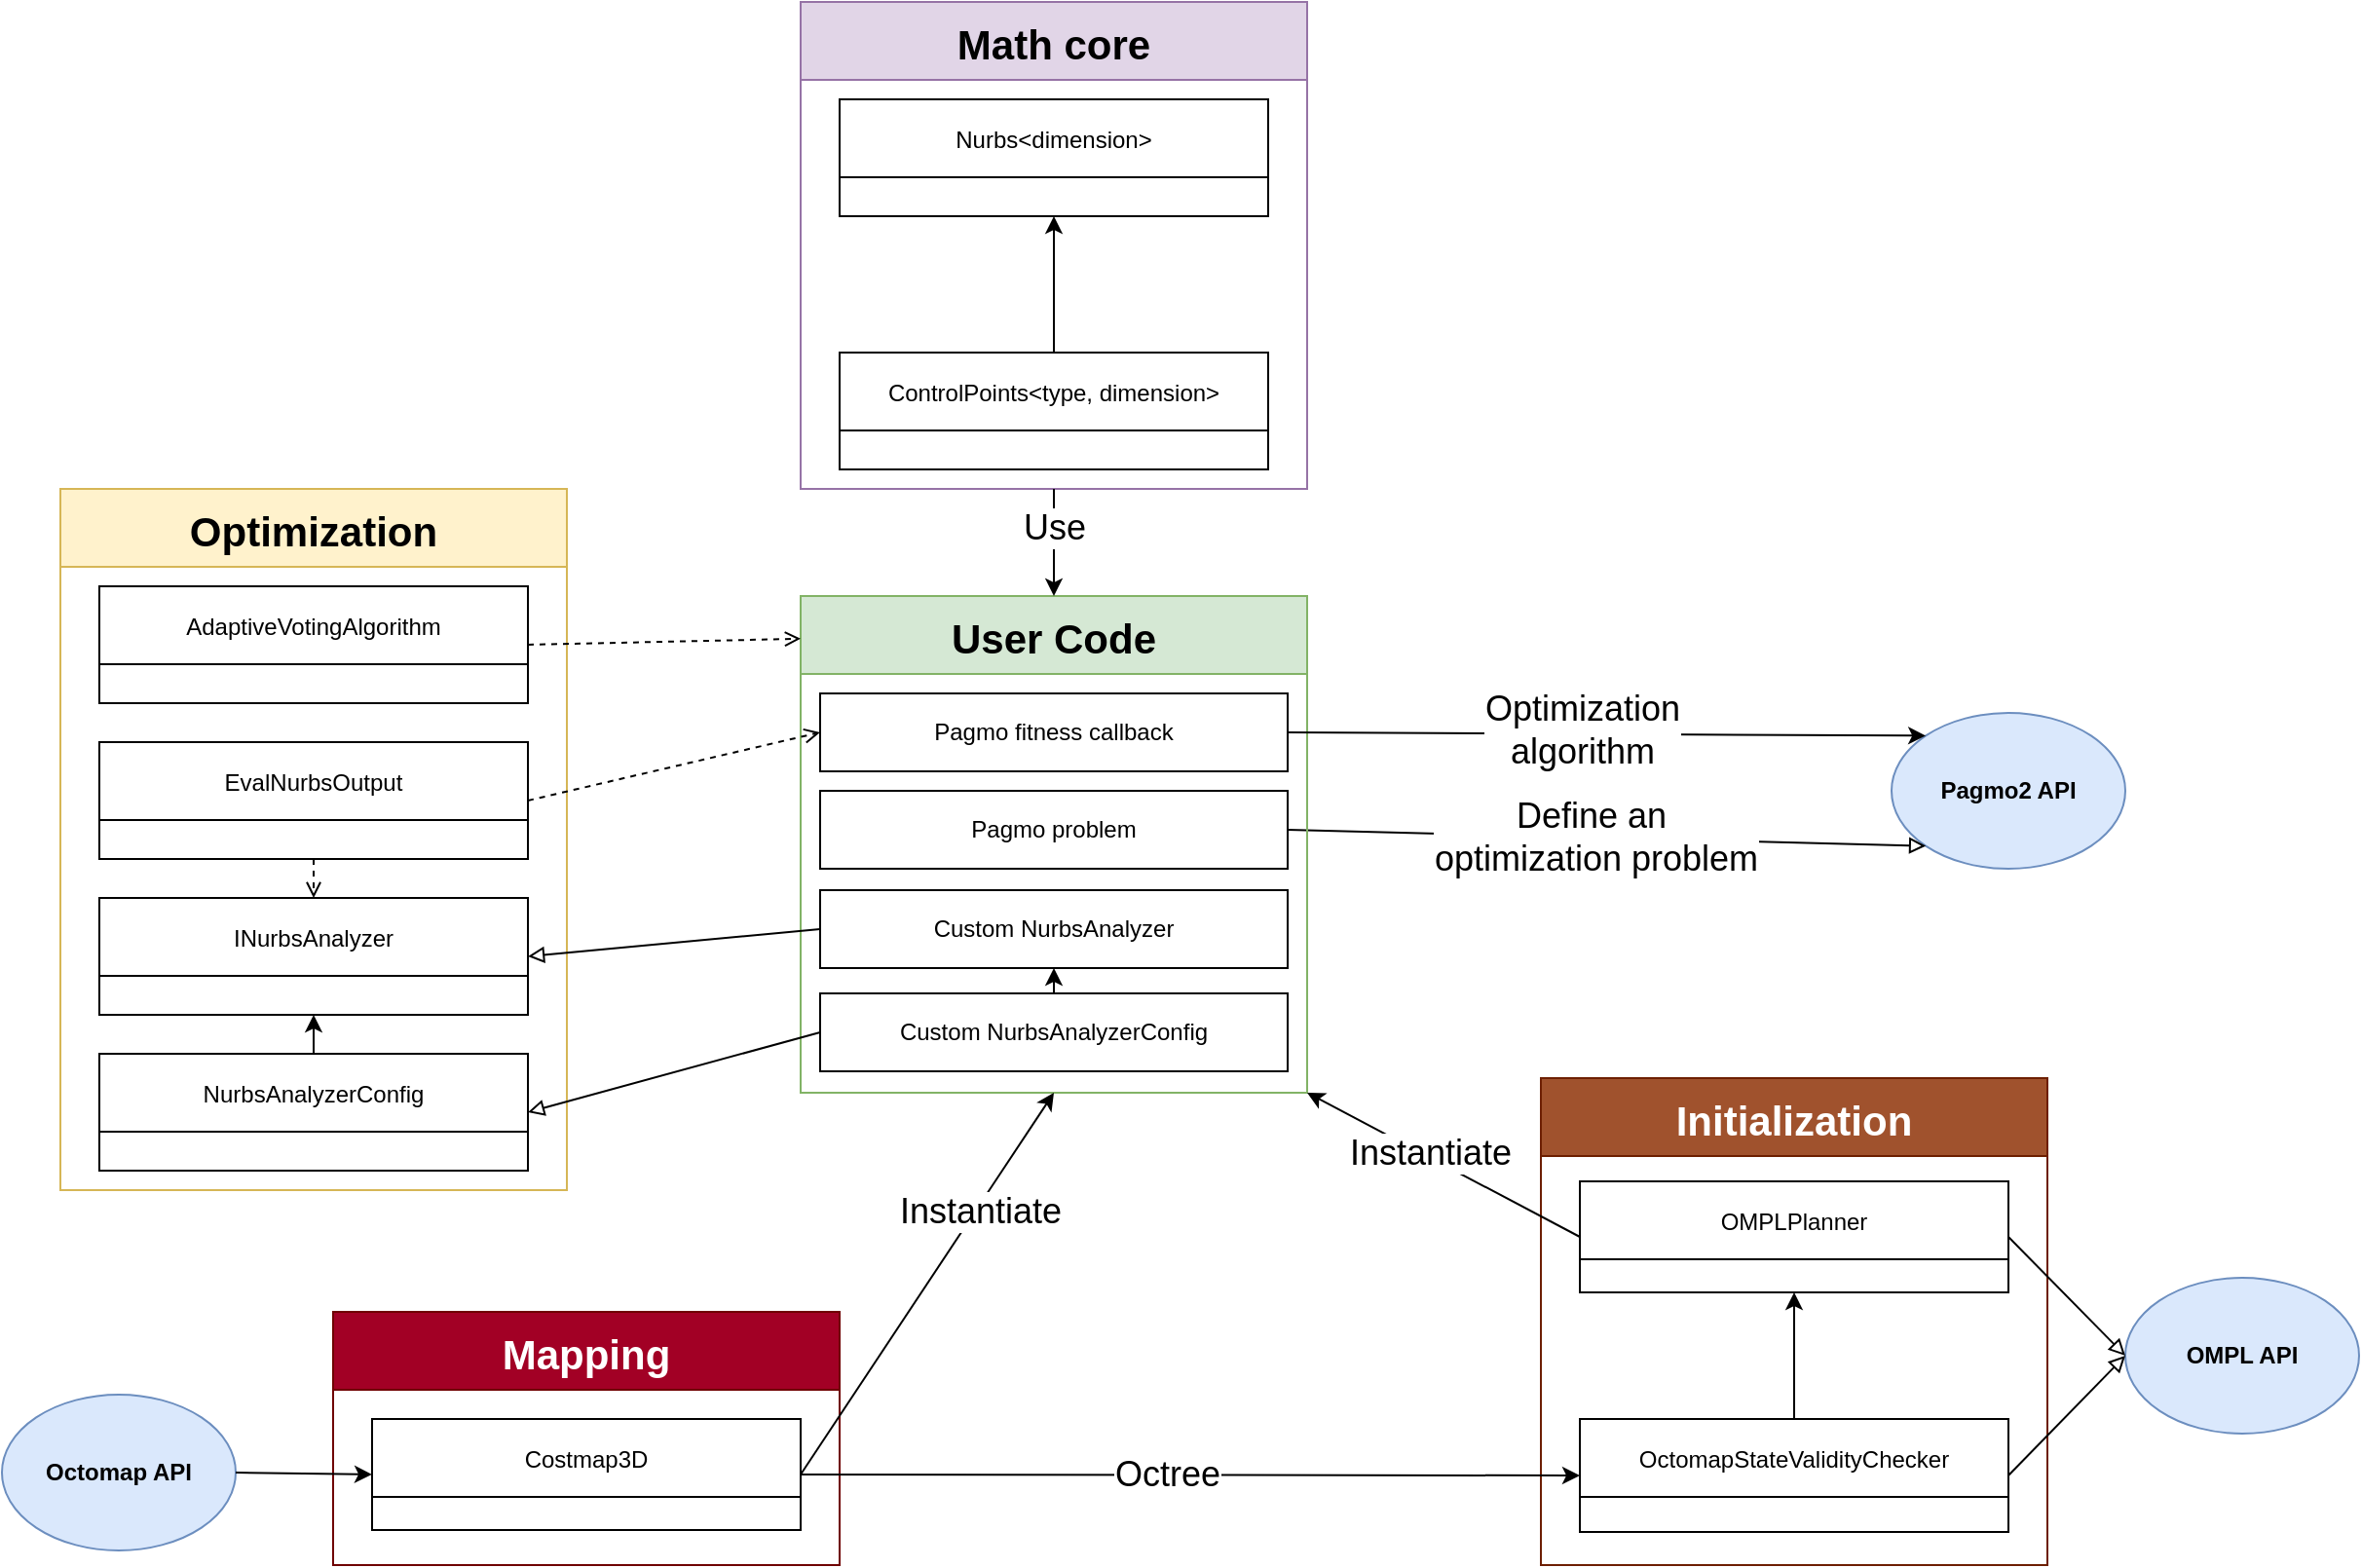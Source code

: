 <mxfile version="27.0.1">
  <diagram name="Library Architecture" id="0Xyvd6zJ-PHLDNkGXROd">
    <mxGraphModel dx="2253" dy="1912" grid="1" gridSize="10" guides="1" tooltips="1" connect="1" arrows="1" fold="1" page="1" pageScale="1" pageWidth="827" pageHeight="1169" math="0" shadow="0">
      <root>
        <mxCell id="0" />
        <mxCell id="1" parent="0" />
        <mxCell id="j7_V35aS26TXLF-8v5MK-1" value="Math core" style="shape=swimlane;fillColor=#e1d5e7;strokeColor=#9673a6;fontStyle=1;fontSize=21;" parent="1" vertex="1">
          <mxGeometry x="330" y="-70" width="260" height="250" as="geometry" />
        </mxCell>
        <mxCell id="j7_V35aS26TXLF-8v5MK-5" value="Nurbs&lt;dimension&gt;" style="shape=swimlane;" parent="j7_V35aS26TXLF-8v5MK-1" vertex="1">
          <mxGeometry x="20" y="50" width="220" height="60" as="geometry" />
        </mxCell>
        <mxCell id="j7_V35aS26TXLF-8v5MK-6" value="ControlPoints&lt;type, dimension&gt;" style="shape=swimlane;" parent="j7_V35aS26TXLF-8v5MK-1" vertex="1">
          <mxGeometry x="20" y="180" width="220" height="60" as="geometry" />
        </mxCell>
        <mxCell id="ZzqqokksarxMRDODuoEo-16" value="" style="endArrow=classic;html=1;rounded=0;exitX=0.5;exitY=0;exitDx=0;exitDy=0;entryX=0.5;entryY=1;entryDx=0;entryDy=0;" edge="1" parent="j7_V35aS26TXLF-8v5MK-1" source="j7_V35aS26TXLF-8v5MK-6" target="j7_V35aS26TXLF-8v5MK-5">
          <mxGeometry width="50" height="50" relative="1" as="geometry">
            <mxPoint x="160" y="565" as="sourcePoint" />
            <mxPoint x="160" y="500" as="targetPoint" />
          </mxGeometry>
        </mxCell>
        <mxCell id="ZzqqokksarxMRDODuoEo-2" value="Initialization" style="shape=swimlane;fillColor=#a0522d;fontColor=#ffffff;strokeColor=#6D1F00;fontStyle=1;fontSize=21;" vertex="1" parent="1">
          <mxGeometry x="710" y="482.5" width="260" height="250" as="geometry" />
        </mxCell>
        <mxCell id="ZzqqokksarxMRDODuoEo-4" value="OMPLPlanner" style="shape=swimlane;" vertex="1" parent="ZzqqokksarxMRDODuoEo-2">
          <mxGeometry x="20" y="53" width="220" height="57" as="geometry" />
        </mxCell>
        <mxCell id="ZzqqokksarxMRDODuoEo-5" value="OctomapStateValidityChecker" style="shape=swimlane;" vertex="1" parent="ZzqqokksarxMRDODuoEo-2">
          <mxGeometry x="20" y="175" width="220" height="58" as="geometry" />
        </mxCell>
        <mxCell id="ZzqqokksarxMRDODuoEo-6" value="" style="endArrow=classic;html=1;rounded=0;exitX=0.5;exitY=0;exitDx=0;exitDy=0;entryX=0.5;entryY=1;entryDx=0;entryDy=0;" edge="1" parent="ZzqqokksarxMRDODuoEo-2" source="ZzqqokksarxMRDODuoEo-5" target="ZzqqokksarxMRDODuoEo-4">
          <mxGeometry width="50" height="50" relative="1" as="geometry">
            <mxPoint x="130" y="160" as="sourcePoint" />
            <mxPoint x="180" y="110" as="targetPoint" />
          </mxGeometry>
        </mxCell>
        <mxCell id="ZzqqokksarxMRDODuoEo-3" value="OMPL API" style="ellipse;whiteSpace=wrap;html=1;fillColor=#dae8fc;strokeColor=#6c8ebf;fontStyle=1" vertex="1" parent="1">
          <mxGeometry x="1010" y="585" width="120" height="80" as="geometry" />
        </mxCell>
        <mxCell id="ZzqqokksarxMRDODuoEo-7" value="" style="endArrow=block;html=1;rounded=0;endFill=0;entryX=0;entryY=0.5;entryDx=0;entryDy=0;exitX=1;exitY=0.5;exitDx=0;exitDy=0;" edge="1" parent="1" source="ZzqqokksarxMRDODuoEo-4" target="ZzqqokksarxMRDODuoEo-3">
          <mxGeometry width="50" height="50" relative="1" as="geometry">
            <mxPoint x="390" y="410" as="sourcePoint" />
            <mxPoint x="440" y="360" as="targetPoint" />
          </mxGeometry>
        </mxCell>
        <mxCell id="ZzqqokksarxMRDODuoEo-8" value="" style="endArrow=block;html=1;rounded=0;endFill=0;entryX=0;entryY=0.5;entryDx=0;entryDy=0;exitX=1;exitY=0.5;exitDx=0;exitDy=0;" edge="1" parent="1" source="ZzqqokksarxMRDODuoEo-5" target="ZzqqokksarxMRDODuoEo-3">
          <mxGeometry width="50" height="50" relative="1" as="geometry">
            <mxPoint x="60" y="503" as="sourcePoint" />
            <mxPoint x="-40" y="545" as="targetPoint" />
          </mxGeometry>
        </mxCell>
        <mxCell id="ZzqqokksarxMRDODuoEo-9" value="Octomap API" style="ellipse;whiteSpace=wrap;html=1;fillColor=#dae8fc;strokeColor=#6c8ebf;fontStyle=1" vertex="1" parent="1">
          <mxGeometry x="-80" y="645" width="120" height="80" as="geometry" />
        </mxCell>
        <mxCell id="ZzqqokksarxMRDODuoEo-11" value="Pagmo2 API" style="ellipse;whiteSpace=wrap;html=1;fillColor=#dae8fc;strokeColor=#6c8ebf;fontStyle=1" vertex="1" parent="1">
          <mxGeometry x="890" y="295" width="120" height="80" as="geometry" />
        </mxCell>
        <mxCell id="ZzqqokksarxMRDODuoEo-15" value="" style="endArrow=block;html=1;rounded=0;endFill=0;entryX=0;entryY=1;entryDx=0;entryDy=0;exitX=1;exitY=0.5;exitDx=0;exitDy=0;" edge="1" parent="1" source="ZzqqokksarxMRDODuoEo-45" target="ZzqqokksarxMRDODuoEo-11">
          <mxGeometry width="50" height="50" relative="1" as="geometry">
            <mxPoint x="820" y="340" as="sourcePoint" />
            <mxPoint x="800" y="472" as="targetPoint" />
          </mxGeometry>
        </mxCell>
        <mxCell id="ZzqqokksarxMRDODuoEo-18" value="Define an&amp;nbsp;&lt;div&gt;optimization problem&lt;/div&gt;" style="edgeLabel;html=1;align=center;verticalAlign=middle;resizable=0;points=[];fontSize=18;" vertex="1" connectable="0" parent="ZzqqokksarxMRDODuoEo-15">
          <mxGeometry x="-0.136" y="4" relative="1" as="geometry">
            <mxPoint x="16" y="4" as="offset" />
          </mxGeometry>
        </mxCell>
        <mxCell id="ZzqqokksarxMRDODuoEo-27" value="User Code" style="shape=swimlane;fillColor=#d5e8d4;strokeColor=#82b366;fontStyle=1;fontSize=21;" vertex="1" parent="1">
          <mxGeometry x="330" y="235" width="260" height="255" as="geometry" />
        </mxCell>
        <mxCell id="ZzqqokksarxMRDODuoEo-31" value="Pagmo fitness callback" style="rounded=0;whiteSpace=wrap;html=1;" vertex="1" parent="ZzqqokksarxMRDODuoEo-27">
          <mxGeometry x="10" y="50" width="240" height="40" as="geometry" />
        </mxCell>
        <mxCell id="ZzqqokksarxMRDODuoEo-33" value="Custom NurbsAnalyzer" style="rounded=0;whiteSpace=wrap;html=1;" vertex="1" parent="ZzqqokksarxMRDODuoEo-27">
          <mxGeometry x="10" y="151" width="240" height="40" as="geometry" />
        </mxCell>
        <mxCell id="ZzqqokksarxMRDODuoEo-42" value="Custom NurbsAnalyzerConfig" style="rounded=0;whiteSpace=wrap;html=1;" vertex="1" parent="ZzqqokksarxMRDODuoEo-27">
          <mxGeometry x="10" y="204" width="240" height="40" as="geometry" />
        </mxCell>
        <mxCell id="ZzqqokksarxMRDODuoEo-45" value="Pagmo problem" style="rounded=0;whiteSpace=wrap;html=1;" vertex="1" parent="ZzqqokksarxMRDODuoEo-27">
          <mxGeometry x="10" y="100" width="240" height="40" as="geometry" />
        </mxCell>
        <mxCell id="ZzqqokksarxMRDODuoEo-68" value="" style="endArrow=classic;html=1;rounded=0;exitX=0.5;exitY=0;exitDx=0;exitDy=0;entryX=0.5;entryY=1;entryDx=0;entryDy=0;" edge="1" parent="ZzqqokksarxMRDODuoEo-27" source="ZzqqokksarxMRDODuoEo-42" target="ZzqqokksarxMRDODuoEo-33">
          <mxGeometry width="50" height="50" relative="1" as="geometry">
            <mxPoint x="-240" y="245" as="sourcePoint" />
            <mxPoint x="-240" y="225" as="targetPoint" />
          </mxGeometry>
        </mxCell>
        <mxCell id="ZzqqokksarxMRDODuoEo-40" value="" style="group;fontSize=21;" vertex="1" connectable="0" parent="1">
          <mxGeometry x="-50" y="180" width="260" height="360" as="geometry" />
        </mxCell>
        <mxCell id="j7_V35aS26TXLF-8v5MK-2" value="Optimization" style="shape=swimlane;fillColor=#fff2cc;strokeColor=#d6b656;fontStyle=1;fontSize=21;" parent="ZzqqokksarxMRDODuoEo-40" vertex="1">
          <mxGeometry width="260" height="360" as="geometry" />
        </mxCell>
        <mxCell id="ZzqqokksarxMRDODuoEo-12" value="INurbsAnalyzer" style="shape=swimlane;" vertex="1" parent="j7_V35aS26TXLF-8v5MK-2">
          <mxGeometry x="20" y="210" width="220" height="60" as="geometry" />
        </mxCell>
        <mxCell id="ZzqqokksarxMRDODuoEo-14" value="AdaptiveVotingAlgorithm" style="shape=swimlane;" vertex="1" parent="j7_V35aS26TXLF-8v5MK-2">
          <mxGeometry x="20" y="50" width="220" height="60" as="geometry" />
        </mxCell>
        <mxCell id="ZzqqokksarxMRDODuoEo-34" value="NurbsAnalyzerConfig" style="shape=swimlane;" vertex="1" parent="j7_V35aS26TXLF-8v5MK-2">
          <mxGeometry x="20" y="290" width="220" height="60" as="geometry" />
        </mxCell>
        <mxCell id="ZzqqokksarxMRDODuoEo-39" value="EvalNurbsOutput" style="shape=swimlane;" vertex="1" parent="j7_V35aS26TXLF-8v5MK-2">
          <mxGeometry x="20" y="130" width="220" height="60" as="geometry" />
        </mxCell>
        <mxCell id="ZzqqokksarxMRDODuoEo-66" value="" style="endArrow=classic;html=1;rounded=0;exitX=0.5;exitY=0;exitDx=0;exitDy=0;entryX=0.5;entryY=1;entryDx=0;entryDy=0;" edge="1" parent="j7_V35aS26TXLF-8v5MK-2" source="ZzqqokksarxMRDODuoEo-34" target="ZzqqokksarxMRDODuoEo-12">
          <mxGeometry width="50" height="50" relative="1" as="geometry">
            <mxPoint x="160" y="503" as="sourcePoint" />
            <mxPoint x="250" y="503" as="targetPoint" />
          </mxGeometry>
        </mxCell>
        <mxCell id="ZzqqokksarxMRDODuoEo-67" value="" style="endArrow=open;html=1;rounded=0;exitX=0.5;exitY=1;exitDx=0;exitDy=0;entryX=0.5;entryY=0;entryDx=0;entryDy=0;dashed=1;endFill=0;" edge="1" parent="j7_V35aS26TXLF-8v5MK-2" source="ZzqqokksarxMRDODuoEo-39" target="ZzqqokksarxMRDODuoEo-12">
          <mxGeometry width="50" height="50" relative="1" as="geometry">
            <mxPoint x="170" y="513" as="sourcePoint" />
            <mxPoint x="260" y="513" as="targetPoint" />
          </mxGeometry>
        </mxCell>
        <mxCell id="ZzqqokksarxMRDODuoEo-47" value="" style="endArrow=block;html=1;rounded=0;endFill=0;entryX=1;entryY=0.5;entryDx=0;entryDy=0;exitX=0;exitY=0.5;exitDx=0;exitDy=0;" edge="1" parent="1" source="ZzqqokksarxMRDODuoEo-33" target="ZzqqokksarxMRDODuoEo-12">
          <mxGeometry width="50" height="50" relative="1" as="geometry">
            <mxPoint x="830" y="350" as="sourcePoint" />
            <mxPoint x="940" y="350" as="targetPoint" />
          </mxGeometry>
        </mxCell>
        <mxCell id="ZzqqokksarxMRDODuoEo-49" value="" style="endArrow=block;html=1;rounded=0;endFill=0;entryX=1;entryY=0.5;entryDx=0;entryDy=0;exitX=0;exitY=0.5;exitDx=0;exitDy=0;" edge="1" parent="1" source="ZzqqokksarxMRDODuoEo-42" target="ZzqqokksarxMRDODuoEo-34">
          <mxGeometry width="50" height="50" relative="1" as="geometry">
            <mxPoint x="350" y="465" as="sourcePoint" />
            <mxPoint x="160" y="480" as="targetPoint" />
          </mxGeometry>
        </mxCell>
        <mxCell id="ZzqqokksarxMRDODuoEo-50" value="" style="endArrow=classic;html=1;rounded=0;exitX=0;exitY=0.5;exitDx=0;exitDy=0;entryX=1;entryY=1;entryDx=0;entryDy=0;" edge="1" parent="1" source="ZzqqokksarxMRDODuoEo-4" target="ZzqqokksarxMRDODuoEo-27">
          <mxGeometry width="50" height="50" relative="1" as="geometry">
            <mxPoint x="850" y="745" as="sourcePoint" />
            <mxPoint x="580" y="405" as="targetPoint" />
          </mxGeometry>
        </mxCell>
        <mxCell id="ZzqqokksarxMRDODuoEo-71" value="&lt;span style=&quot;font-size: 18px;&quot;&gt;Instantiate&lt;/span&gt;" style="edgeLabel;html=1;align=center;verticalAlign=middle;resizable=0;points=[];" vertex="1" connectable="0" parent="ZzqqokksarxMRDODuoEo-50">
          <mxGeometry x="0.117" y="-2" relative="1" as="geometry">
            <mxPoint as="offset" />
          </mxGeometry>
        </mxCell>
        <mxCell id="ZzqqokksarxMRDODuoEo-52" value="" style="endArrow=classic;html=1;rounded=0;exitX=1;exitY=0.5;exitDx=0;exitDy=0;entryX=0;entryY=0;entryDx=0;entryDy=0;" edge="1" parent="1" source="ZzqqokksarxMRDODuoEo-31" target="ZzqqokksarxMRDODuoEo-11">
          <mxGeometry width="50" height="50" relative="1" as="geometry">
            <mxPoint x="745" y="235" as="sourcePoint" />
            <mxPoint x="935" y="150" as="targetPoint" />
          </mxGeometry>
        </mxCell>
        <mxCell id="ZzqqokksarxMRDODuoEo-53" value="Optimization&lt;div&gt;algorithm&lt;/div&gt;" style="edgeLabel;html=1;align=center;verticalAlign=middle;resizable=0;points=[];fontSize=18;" vertex="1" connectable="0" parent="ZzqqokksarxMRDODuoEo-52">
          <mxGeometry x="0.064" y="-3" relative="1" as="geometry">
            <mxPoint x="-24" y="-5" as="offset" />
          </mxGeometry>
        </mxCell>
        <mxCell id="ZzqqokksarxMRDODuoEo-54" value="" style="endArrow=open;html=1;rounded=0;exitX=1;exitY=0.5;exitDx=0;exitDy=0;entryX=0;entryY=0.086;entryDx=0;entryDy=0;entryPerimeter=0;dashed=1;endFill=0;" edge="1" parent="1" source="ZzqqokksarxMRDODuoEo-14" target="ZzqqokksarxMRDODuoEo-27">
          <mxGeometry width="50" height="50" relative="1" as="geometry">
            <mxPoint x="160" y="400" as="sourcePoint" />
            <mxPoint x="350" y="315" as="targetPoint" />
          </mxGeometry>
        </mxCell>
        <mxCell id="ZzqqokksarxMRDODuoEo-55" value="" style="endArrow=classic;html=1;rounded=0;exitX=0.5;exitY=1;exitDx=0;exitDy=0;entryX=0.5;entryY=0;entryDx=0;entryDy=0;" edge="1" parent="1" source="j7_V35aS26TXLF-8v5MK-1" target="ZzqqokksarxMRDODuoEo-27">
          <mxGeometry width="50" height="50" relative="1" as="geometry">
            <mxPoint x="170" y="410" as="sourcePoint" />
            <mxPoint x="360" y="325" as="targetPoint" />
          </mxGeometry>
        </mxCell>
        <mxCell id="ZzqqokksarxMRDODuoEo-72" value="Use" style="edgeLabel;html=1;align=center;verticalAlign=middle;resizable=0;points=[];fontSize=18;" vertex="1" connectable="0" parent="ZzqqokksarxMRDODuoEo-55">
          <mxGeometry x="0.127" y="2" relative="1" as="geometry">
            <mxPoint x="-2" y="-11" as="offset" />
          </mxGeometry>
        </mxCell>
        <mxCell id="ZzqqokksarxMRDODuoEo-56" value="Mapping" style="shape=swimlane;fillColor=#a20025;fontColor=#ffffff;strokeColor=#6F0000;fontStyle=1;fontSize=21;" vertex="1" parent="1">
          <mxGeometry x="90" y="602.5" width="260" height="130" as="geometry" />
        </mxCell>
        <mxCell id="ZzqqokksarxMRDODuoEo-57" value="Costmap3D" style="shape=swimlane;" vertex="1" parent="ZzqqokksarxMRDODuoEo-56">
          <mxGeometry x="20" y="55" width="220" height="57" as="geometry" />
        </mxCell>
        <mxCell id="ZzqqokksarxMRDODuoEo-62" value="" style="endArrow=classic;html=1;rounded=0;exitX=1;exitY=0.5;exitDx=0;exitDy=0;entryX=0.5;entryY=1;entryDx=0;entryDy=0;" edge="1" parent="1" source="ZzqqokksarxMRDODuoEo-57" target="ZzqqokksarxMRDODuoEo-27">
          <mxGeometry width="50" height="50" relative="1" as="geometry">
            <mxPoint x="740" y="653" as="sourcePoint" />
            <mxPoint x="460" y="570" as="targetPoint" />
          </mxGeometry>
        </mxCell>
        <mxCell id="ZzqqokksarxMRDODuoEo-70" value="Instantiate" style="edgeLabel;html=1;align=center;verticalAlign=middle;resizable=0;points=[];fontSize=18;" vertex="1" connectable="0" parent="ZzqqokksarxMRDODuoEo-62">
          <mxGeometry x="0.389" y="-2" relative="1" as="geometry">
            <mxPoint as="offset" />
          </mxGeometry>
        </mxCell>
        <mxCell id="ZzqqokksarxMRDODuoEo-63" value="" style="endArrow=classic;html=1;rounded=0;exitX=1;exitY=0.5;exitDx=0;exitDy=0;entryX=0;entryY=0.5;entryDx=0;entryDy=0;" edge="1" parent="1" source="ZzqqokksarxMRDODuoEo-9" target="ZzqqokksarxMRDODuoEo-57">
          <mxGeometry width="50" height="50" relative="1" as="geometry">
            <mxPoint x="750" y="663" as="sourcePoint" />
            <mxPoint x="600" y="425" as="targetPoint" />
          </mxGeometry>
        </mxCell>
        <mxCell id="ZzqqokksarxMRDODuoEo-64" value="" style="endArrow=classic;html=1;rounded=0;exitX=1;exitY=0.5;exitDx=0;exitDy=0;entryX=0;entryY=0.5;entryDx=0;entryDy=0;" edge="1" parent="1" source="ZzqqokksarxMRDODuoEo-57" target="ZzqqokksarxMRDODuoEo-5">
          <mxGeometry width="50" height="50" relative="1" as="geometry">
            <mxPoint x="760" y="673" as="sourcePoint" />
            <mxPoint x="610" y="435" as="targetPoint" />
          </mxGeometry>
        </mxCell>
        <mxCell id="ZzqqokksarxMRDODuoEo-65" value="Octree" style="edgeLabel;html=1;align=center;verticalAlign=middle;resizable=0;points=[];fontSize=18;" vertex="1" connectable="0" parent="ZzqqokksarxMRDODuoEo-64">
          <mxGeometry x="-0.061" relative="1" as="geometry">
            <mxPoint as="offset" />
          </mxGeometry>
        </mxCell>
        <mxCell id="ZzqqokksarxMRDODuoEo-69" value="" style="endArrow=open;html=1;rounded=0;exitX=1;exitY=0.5;exitDx=0;exitDy=0;entryX=0;entryY=0.5;entryDx=0;entryDy=0;dashed=1;endFill=0;" edge="1" parent="1" source="ZzqqokksarxMRDODuoEo-39" target="ZzqqokksarxMRDODuoEo-31">
          <mxGeometry width="50" height="50" relative="1" as="geometry">
            <mxPoint x="90" y="380" as="sourcePoint" />
            <mxPoint x="90" y="400" as="targetPoint" />
          </mxGeometry>
        </mxCell>
      </root>
    </mxGraphModel>
  </diagram>
</mxfile>
